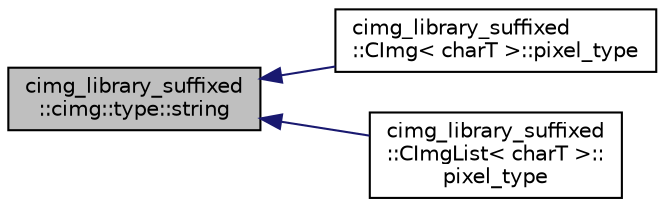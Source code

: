 digraph "cimg_library_suffixed::cimg::type::string"
{
  edge [fontname="Helvetica",fontsize="10",labelfontname="Helvetica",labelfontsize="10"];
  node [fontname="Helvetica",fontsize="10",shape=record];
  rankdir="LR";
  Node1 [label="cimg_library_suffixed\l::cimg::type::string",height=0.2,width=0.4,color="black", fillcolor="grey75", style="filled" fontcolor="black"];
  Node1 -> Node2 [dir="back",color="midnightblue",fontsize="10",style="solid",fontname="Helvetica"];
  Node2 [label="cimg_library_suffixed\l::CImg\< charT \>::pixel_type",height=0.2,width=0.4,color="black", fillcolor="white", style="filled",URL="$structcimg__library__suffixed_1_1_c_img.html#ab5cb3e6f07f2cd894641aa6a26807c1e",tooltip="Return the type of image pixel values as a C string."];
  Node1 -> Node3 [dir="back",color="midnightblue",fontsize="10",style="solid",fontname="Helvetica"];
  Node3 [label="cimg_library_suffixed\l::CImgList\< charT \>::\lpixel_type",height=0.2,width=0.4,color="black", fillcolor="white", style="filled",URL="$structcimg__library__suffixed_1_1_c_img_list.html#a55a11e1b7827dac9e38f29e1c4cfb3ec",tooltip="Return the type of image pixel values as a C string."];
}
